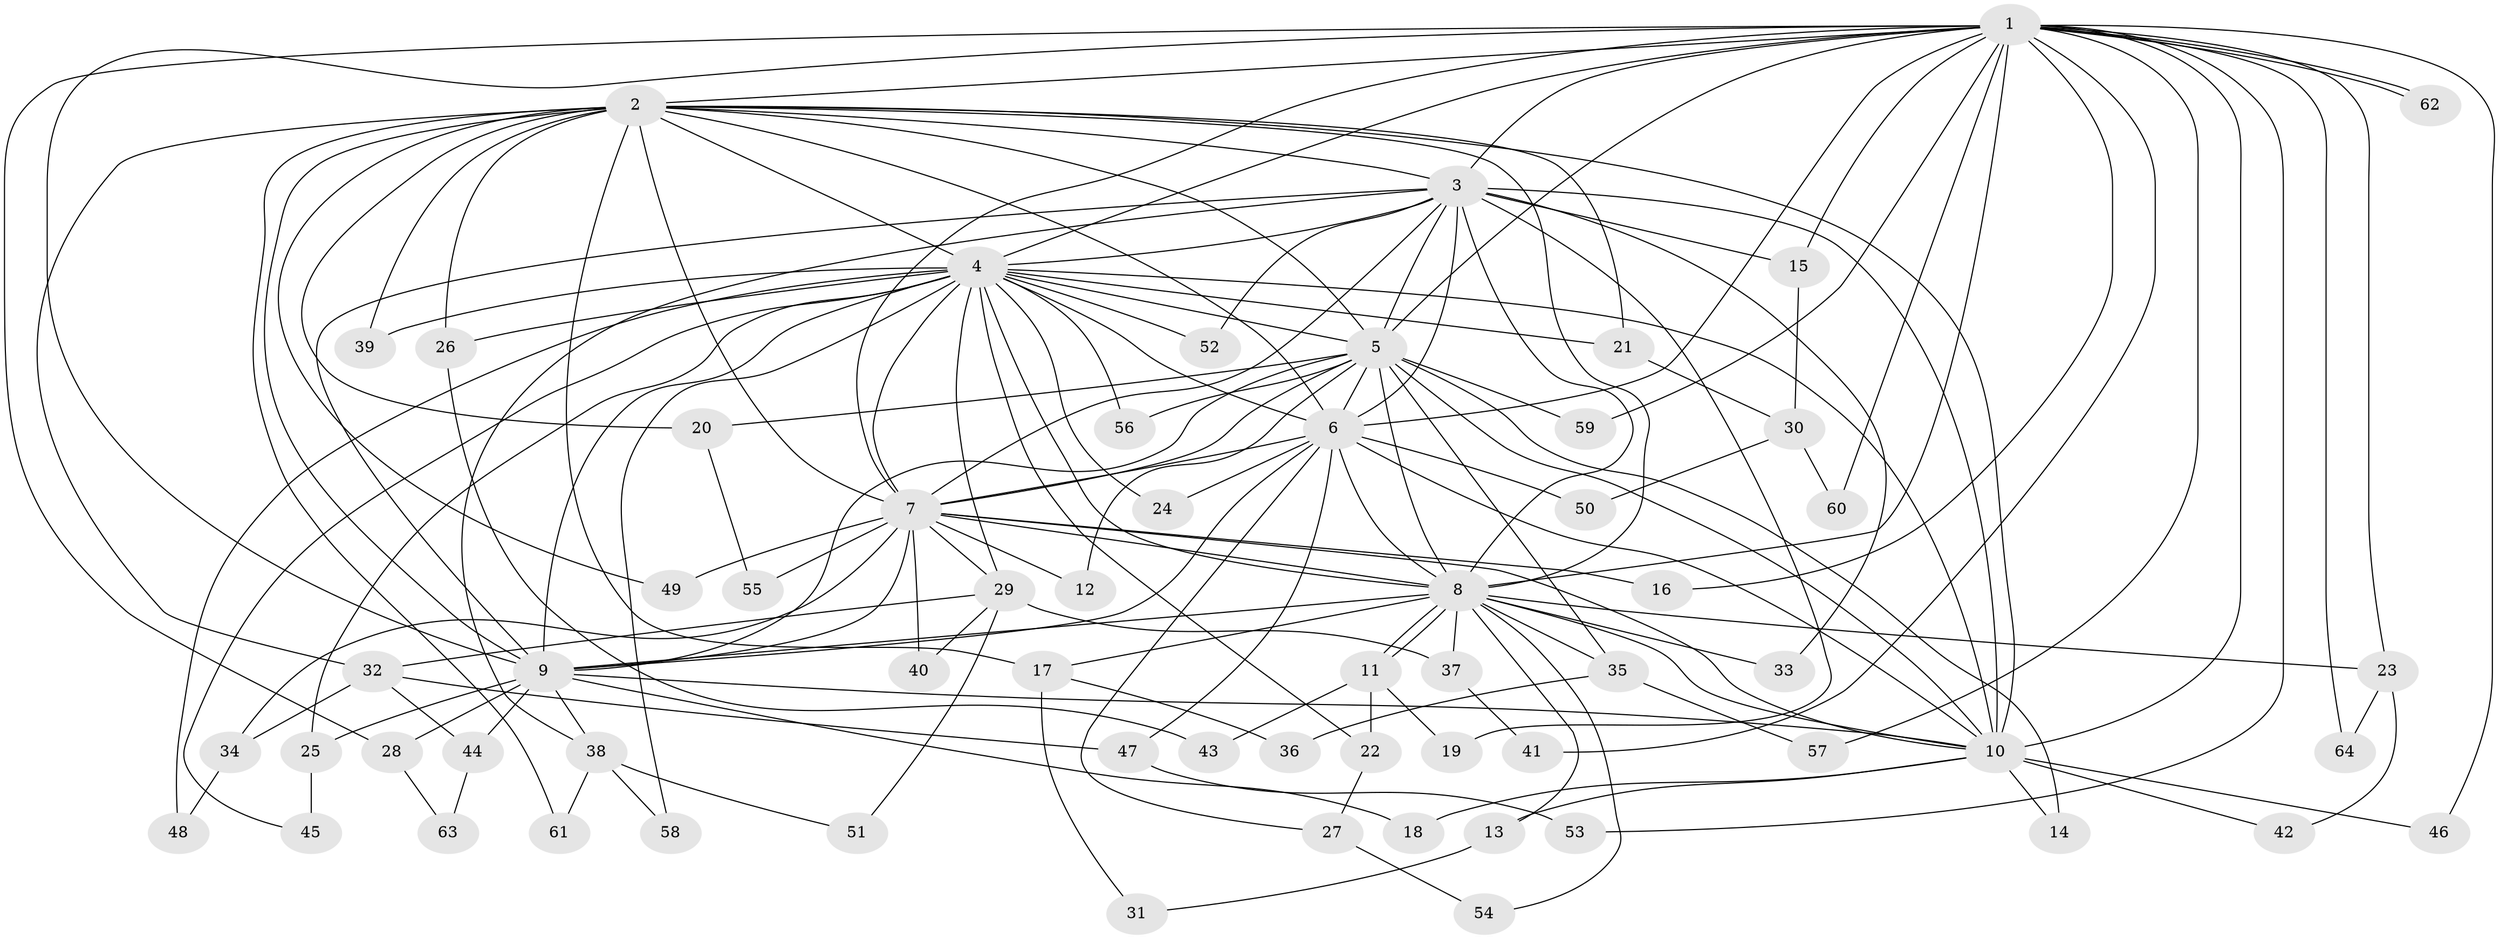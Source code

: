 // Generated by graph-tools (version 1.1) at 2025/01/03/09/25 03:01:23]
// undirected, 64 vertices, 153 edges
graph export_dot {
graph [start="1"]
  node [color=gray90,style=filled];
  1;
  2;
  3;
  4;
  5;
  6;
  7;
  8;
  9;
  10;
  11;
  12;
  13;
  14;
  15;
  16;
  17;
  18;
  19;
  20;
  21;
  22;
  23;
  24;
  25;
  26;
  27;
  28;
  29;
  30;
  31;
  32;
  33;
  34;
  35;
  36;
  37;
  38;
  39;
  40;
  41;
  42;
  43;
  44;
  45;
  46;
  47;
  48;
  49;
  50;
  51;
  52;
  53;
  54;
  55;
  56;
  57;
  58;
  59;
  60;
  61;
  62;
  63;
  64;
  1 -- 2;
  1 -- 3;
  1 -- 4;
  1 -- 5;
  1 -- 6;
  1 -- 7;
  1 -- 8;
  1 -- 9;
  1 -- 10;
  1 -- 15;
  1 -- 16;
  1 -- 23;
  1 -- 28;
  1 -- 41;
  1 -- 46;
  1 -- 53;
  1 -- 57;
  1 -- 59;
  1 -- 60;
  1 -- 62;
  1 -- 62;
  1 -- 64;
  2 -- 3;
  2 -- 4;
  2 -- 5;
  2 -- 6;
  2 -- 7;
  2 -- 8;
  2 -- 9;
  2 -- 10;
  2 -- 17;
  2 -- 20;
  2 -- 21;
  2 -- 26;
  2 -- 32;
  2 -- 39;
  2 -- 49;
  2 -- 61;
  3 -- 4;
  3 -- 5;
  3 -- 6;
  3 -- 7;
  3 -- 8;
  3 -- 9;
  3 -- 10;
  3 -- 15;
  3 -- 19;
  3 -- 33;
  3 -- 38;
  3 -- 52;
  4 -- 5;
  4 -- 6;
  4 -- 7;
  4 -- 8;
  4 -- 9;
  4 -- 10;
  4 -- 21;
  4 -- 22;
  4 -- 24;
  4 -- 25;
  4 -- 26;
  4 -- 29;
  4 -- 39;
  4 -- 45;
  4 -- 48;
  4 -- 52;
  4 -- 56;
  4 -- 58;
  5 -- 6;
  5 -- 7;
  5 -- 8;
  5 -- 9;
  5 -- 10;
  5 -- 12;
  5 -- 14;
  5 -- 20;
  5 -- 35;
  5 -- 56;
  5 -- 59;
  6 -- 7;
  6 -- 8;
  6 -- 9;
  6 -- 10;
  6 -- 24;
  6 -- 27;
  6 -- 47;
  6 -- 50;
  7 -- 8;
  7 -- 9;
  7 -- 10;
  7 -- 12;
  7 -- 16;
  7 -- 29;
  7 -- 34;
  7 -- 40;
  7 -- 49;
  7 -- 55;
  8 -- 9;
  8 -- 10;
  8 -- 11;
  8 -- 11;
  8 -- 13;
  8 -- 17;
  8 -- 23;
  8 -- 33;
  8 -- 35;
  8 -- 37;
  8 -- 54;
  9 -- 10;
  9 -- 18;
  9 -- 25;
  9 -- 28;
  9 -- 38;
  9 -- 44;
  10 -- 13;
  10 -- 14;
  10 -- 18;
  10 -- 42;
  10 -- 46;
  11 -- 19;
  11 -- 22;
  11 -- 43;
  13 -- 31;
  15 -- 30;
  17 -- 31;
  17 -- 36;
  20 -- 55;
  21 -- 30;
  22 -- 27;
  23 -- 42;
  23 -- 64;
  25 -- 45;
  26 -- 43;
  27 -- 54;
  28 -- 63;
  29 -- 32;
  29 -- 37;
  29 -- 40;
  29 -- 51;
  30 -- 50;
  30 -- 60;
  32 -- 34;
  32 -- 44;
  32 -- 47;
  34 -- 48;
  35 -- 36;
  35 -- 57;
  37 -- 41;
  38 -- 51;
  38 -- 58;
  38 -- 61;
  44 -- 63;
  47 -- 53;
}
